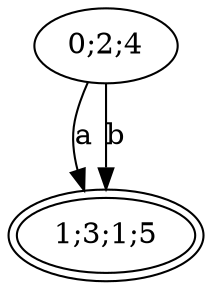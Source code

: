 digraph  {
"1;3;1;5" [is_final=True, is_start=False, label="1;3;1;5", peripheries=2];
"0;2;4" [is_final=False, is_start=True, label="0;2;4", peripheries=1];
"0;2;4" -> "1;3;1;5"  [key=0, label=a];
"0;2;4" -> "1;3;1;5"  [key=1, label=b];
}

